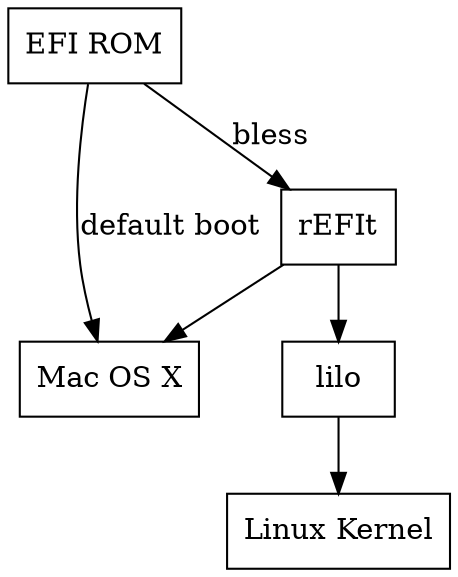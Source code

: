 #dot -Tps -o bootchain.ps bootchain.dot
digraph bootchain {
"EFI ROM" -> "Mac OS X" [label="default boot"];
"EFI ROM" -> "rEFIt"  [label="bless"];
"rEFIt" -> "lilo";
"rEFIt" -> "Mac OS X";
"lilo" -> "Linux Kernel";
"EFI ROM" [shape=box];
"rEFIt" [shape=box];
"lilo" [shape=box];
"Linux Kernel" [shape=box];
"Mac OS X" [shape=box];
}
